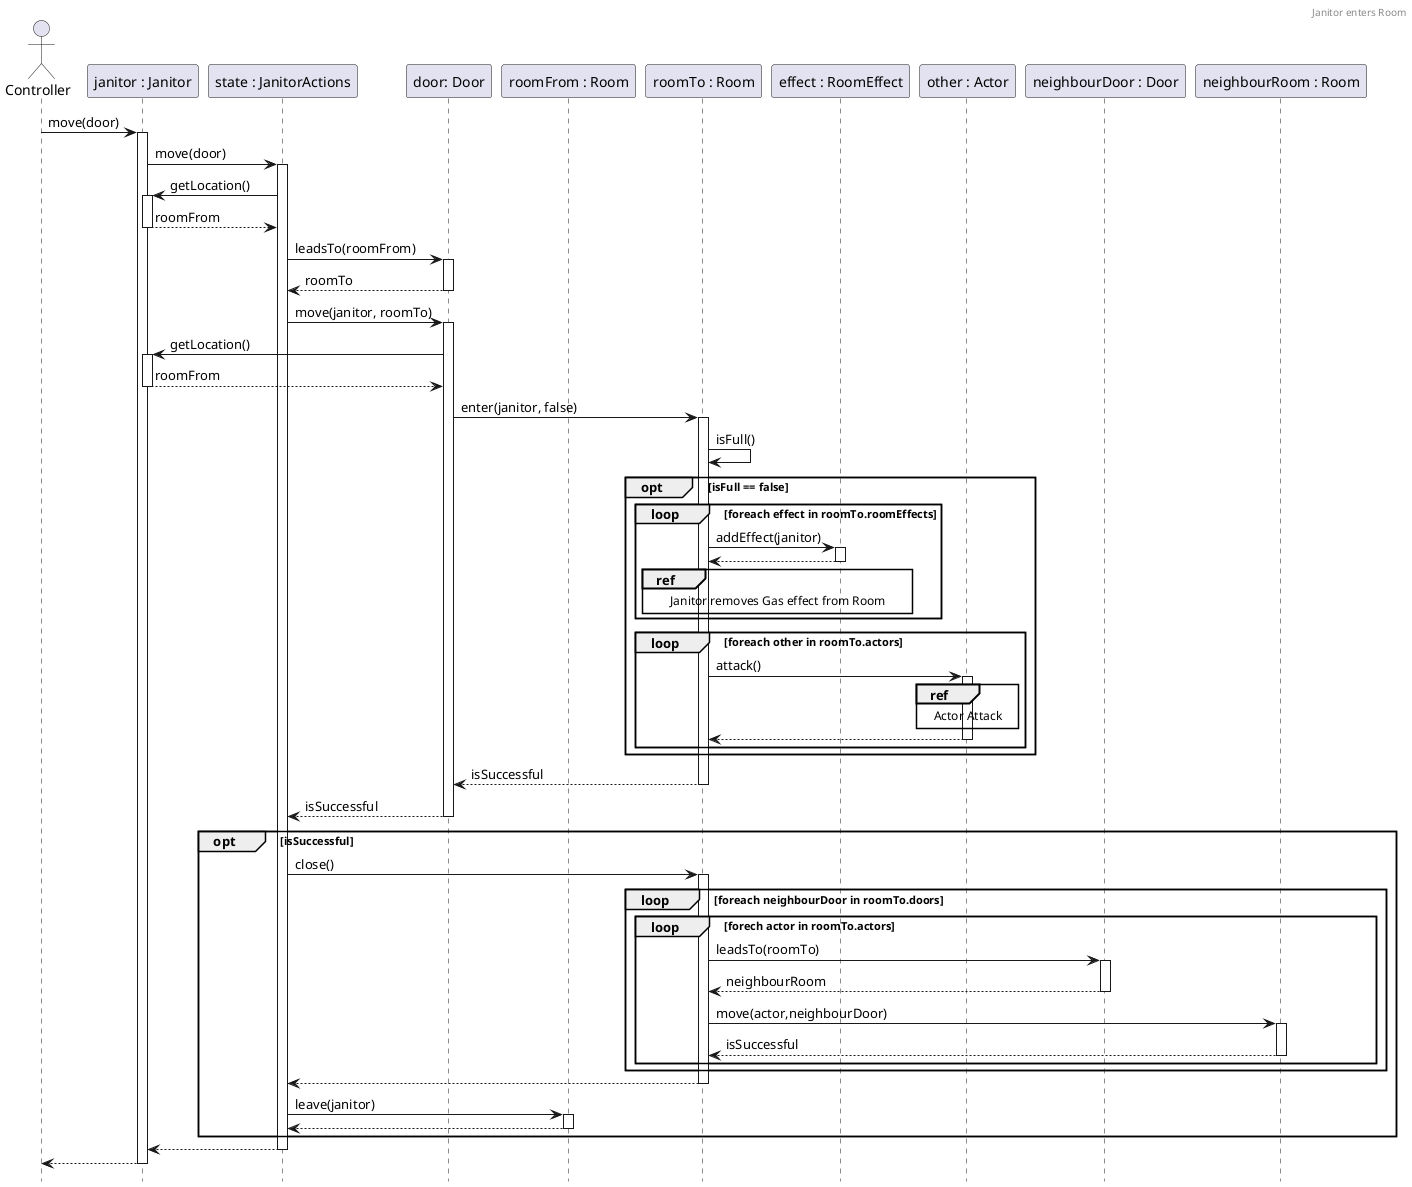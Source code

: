 @startuml JanitorEnters
header Janitor enters Room

hide footbox

actor C as "Controller"
participant J as "janitor : Janitor"
participant S as "state : JanitorActions"
participant D as "door: Door"
participant R1 as "roomFrom : Room"
participant R2 as "roomTo : Room"
participant E as "effect : RoomEffect"
participant O as "other : Actor"
participant ND as "neighbourDoor : Door"
participant NR as "neighbourRoom : Room"

C -> J ++: move(door)
J -> S ++: move(door)
S -> J ++: getLocation()
return roomFrom
S -> D ++: leadsTo(roomFrom)
return roomTo
S -> D ++: move(janitor, roomTo)
D -> J ++: getLocation()
return roomFrom
D -> R2 ++: enter(janitor, false)
R2 -> R2 : isFull()

opt isFull == false
    loop foreach effect in roomTo.roomEffects
        R2 -> E ++: addEffect(janitor)
        return

        ref over R2,E
            Janitor removes Gas effect from Room
        end ref
    end

    loop foreach other in roomTo.actors
        R2 -> O ++ : attack()

        ref over O
            Actor Attack
        end ref
        return
    end
end


return isSuccessful
return isSuccessful

opt isSuccessful
    S -> R2 ++: close()

        loop foreach neighbourDoor in roomTo.doors
            loop forech actor in roomTo.actors
                R2 -> ND ++: leadsTo(roomTo)
                return neighbourRoom
                R2 -> NR ++: move(actor,neighbourDoor)
                return isSuccessful
            end
        end
    return

    S -> R1 ++: leave(janitor)
    return
end

return
return

@enduml

